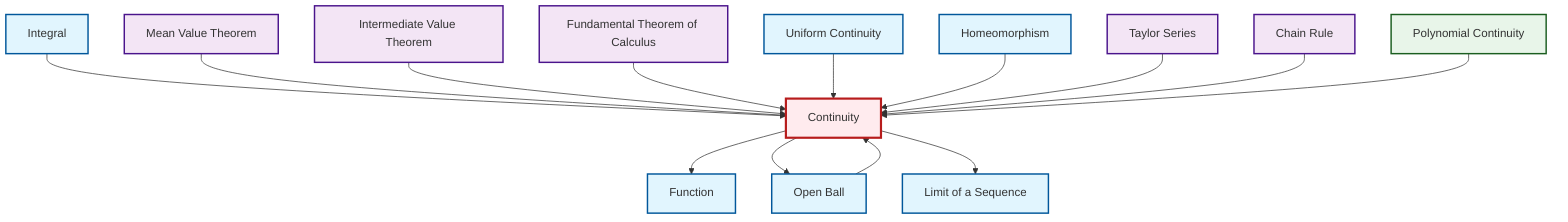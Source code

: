 graph TD
    classDef definition fill:#e1f5fe,stroke:#01579b,stroke-width:2px
    classDef theorem fill:#f3e5f5,stroke:#4a148c,stroke-width:2px
    classDef axiom fill:#fff3e0,stroke:#e65100,stroke-width:2px
    classDef example fill:#e8f5e9,stroke:#1b5e20,stroke-width:2px
    classDef current fill:#ffebee,stroke:#b71c1c,stroke-width:3px
    thm-chain-rule["Chain Rule"]:::theorem
    thm-taylor-series["Taylor Series"]:::theorem
    def-limit["Limit of a Sequence"]:::definition
    ex-polynomial-continuity["Polynomial Continuity"]:::example
    def-function["Function"]:::definition
    def-integral["Integral"]:::definition
    def-homeomorphism["Homeomorphism"]:::definition
    thm-intermediate-value["Intermediate Value Theorem"]:::theorem
    def-continuity["Continuity"]:::definition
    thm-mean-value["Mean Value Theorem"]:::theorem
    def-uniform-continuity["Uniform Continuity"]:::definition
    thm-fundamental-calculus["Fundamental Theorem of Calculus"]:::theorem
    def-open-ball["Open Ball"]:::definition
    def-integral --> def-continuity
    def-continuity --> def-function
    thm-mean-value --> def-continuity
    thm-intermediate-value --> def-continuity
    def-continuity --> def-open-ball
    thm-fundamental-calculus --> def-continuity
    def-continuity --> def-limit
    def-uniform-continuity --> def-continuity
    def-homeomorphism --> def-continuity
    thm-taylor-series --> def-continuity
    thm-chain-rule --> def-continuity
    def-open-ball --> def-continuity
    ex-polynomial-continuity --> def-continuity
    class def-continuity current